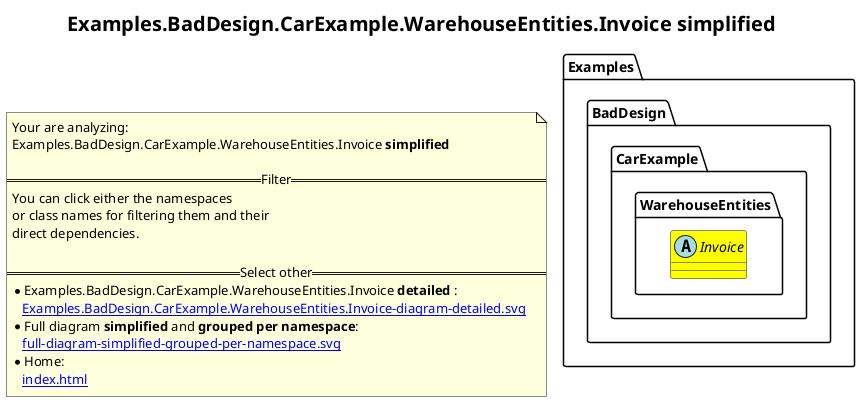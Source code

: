 @startuml
skinparam linetype ortho
title <size:20>Examples.BadDesign.CarExample.WarehouseEntities.Invoice **simplified** </size>
note "Your are analyzing:\nExamples.BadDesign.CarExample.WarehouseEntities.Invoice **simplified** \n\n==Filter==\nYou can click either the namespaces \nor class names for filtering them and their\ndirect dependencies.\n\n==Select other==\n* Examples.BadDesign.CarExample.WarehouseEntities.Invoice **detailed** :\n   [[Examples.BadDesign.CarExample.WarehouseEntities.Invoice-diagram-detailed.svg]]\n* Full diagram **simplified** and **grouped per namespace**:\n   [[full-diagram-simplified-grouped-per-namespace.svg]]\n* Home:\n   [[index.html]]" as FloatingNote
      abstract class Examples.BadDesign.CarExample.WarehouseEntities.Invoice [[Examples.BadDesign.CarExample.WarehouseEntities.Invoice-diagram-simplified.svg]] #yellow {
      }
 ' *************************************** 
 ' *************************************** 
 ' *************************************** 
' Class relations extracted from namespace:
' Examples.BadDesign.CarExample.WarehouseEntities
@enduml